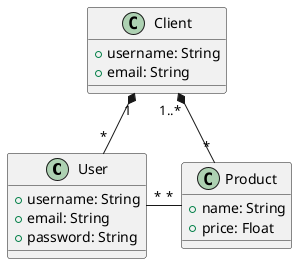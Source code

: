 @startuml
'https://plantuml.com/class-diagram

class User {
    + username: String
    + email: String
    + password: String
}
class Client {
    + username: String
    + email: String
}
class Product {
    + name: String
    + price: Float
}

Client "1" *- "*" User
Client "1..*" *-- "*" Product
User "*" - "*" Product


@enduml